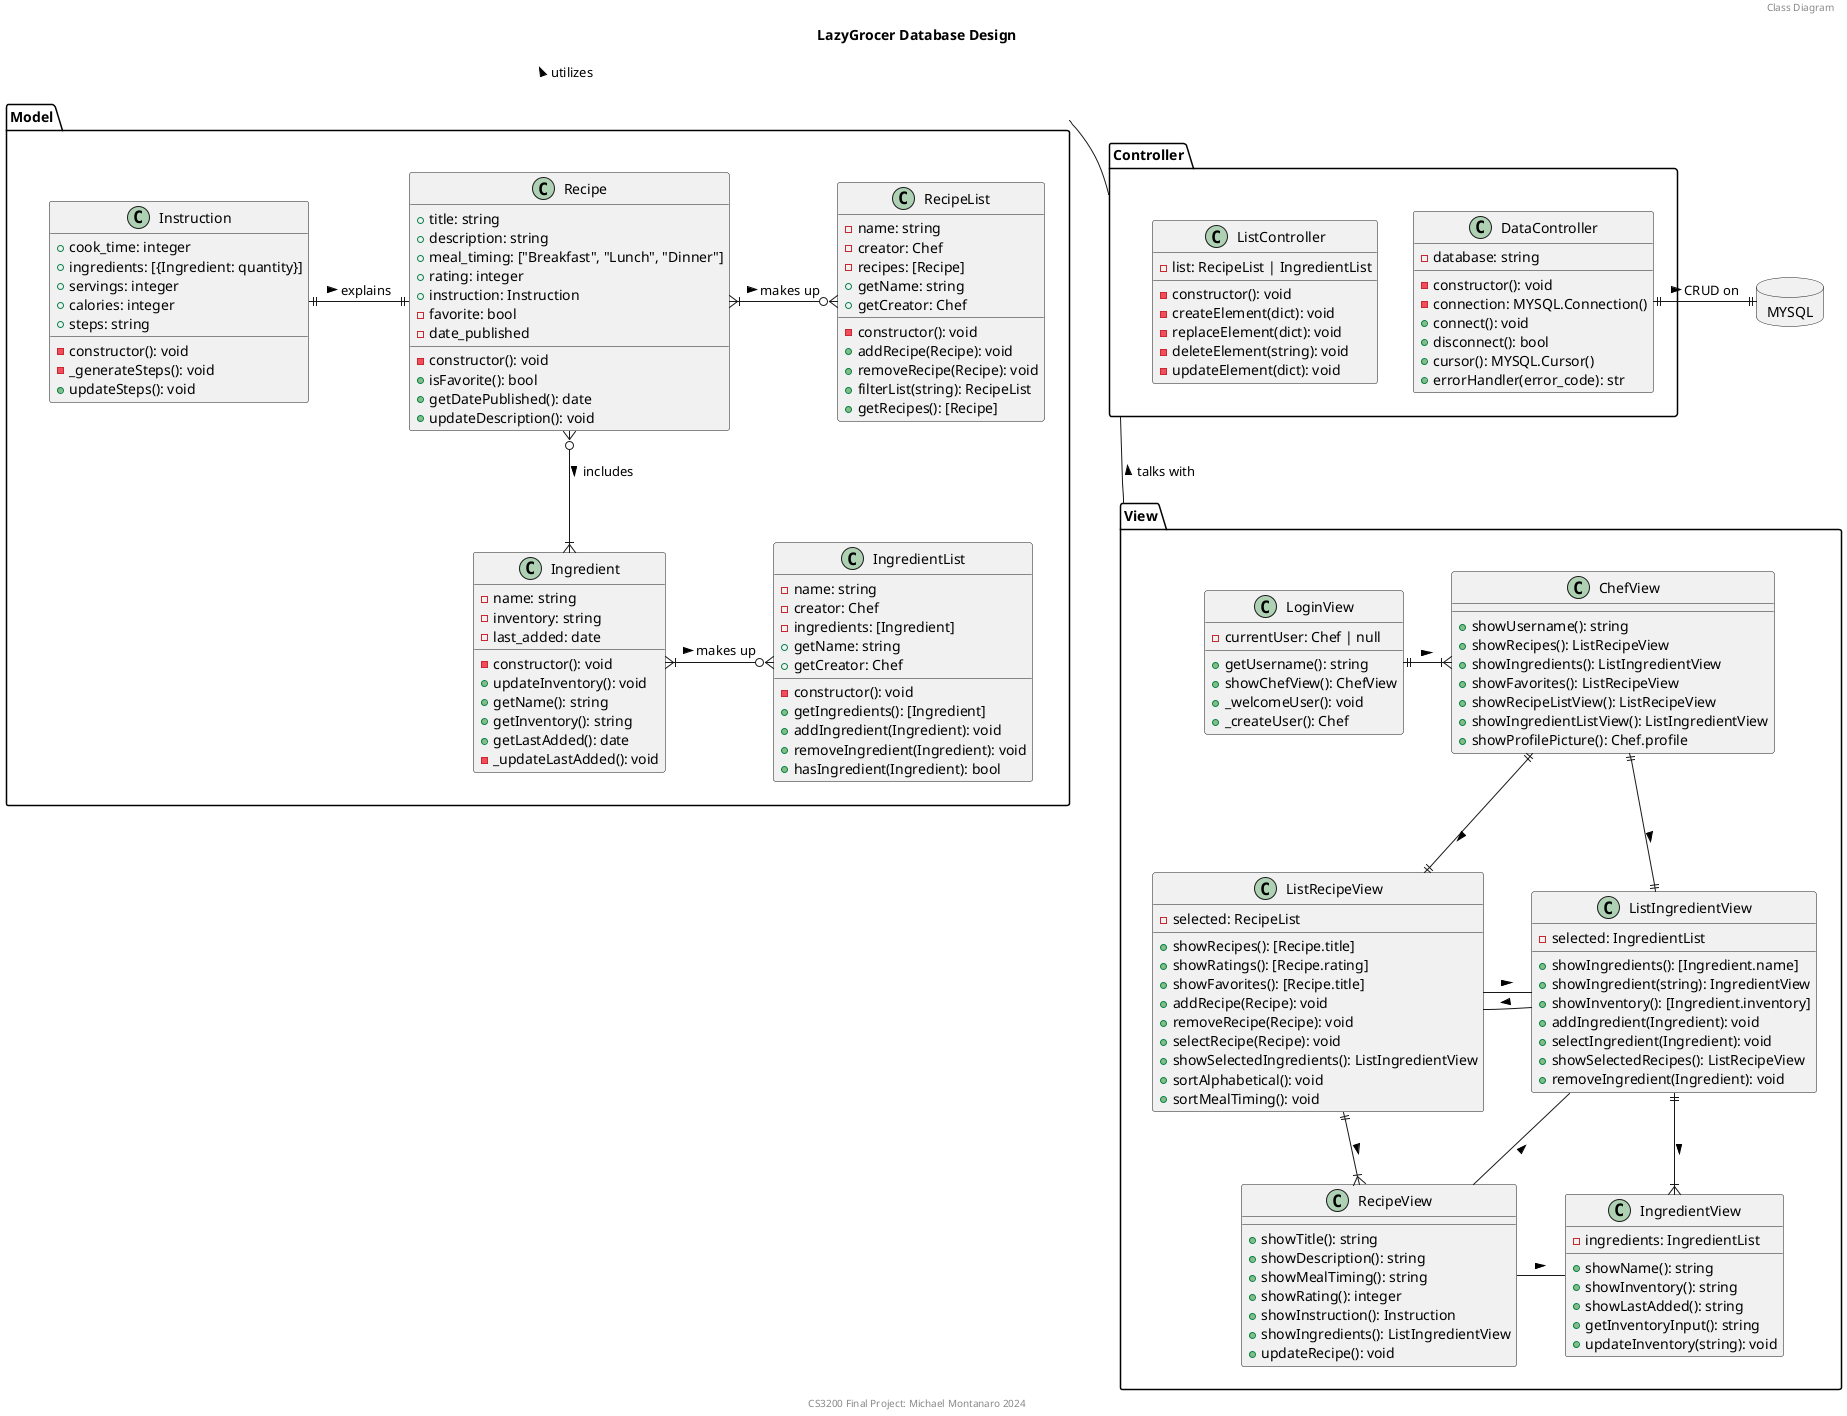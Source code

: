 @startuml LazyGrozerClassDiagram

header Class Diagram
title LazyGrocer Database Design
footer CS3200 Final Project: Michael Montanaro 2024

package Model {
    class Recipe {
        -constructor(): void
        +title: string
        +description: string
        +meal_timing: ["Breakfast", "Lunch", "Dinner"]
        +rating: integer
        +instruction: Instruction
        -favorite: bool
        -date_published
        +isFavorite(): bool
        +getDatePublished(): date
        +updateDescription(): void
    }

    class Instruction {
        -constructor(): void
        +cook_time: integer
        +ingredients: [{Ingredient: quantity}]
        +servings: integer
        +calories: integer
        +steps: string
        -_generateSteps(): void 
        +updateSteps(): void
    }

    class Ingredient {
        -constructor(): void
        -name: string 
        -inventory: string
        -last_added: date
        +updateInventory(): void
        +getName(): string 
        +getInventory(): string 
        +getLastAdded(): date
        -_updateLastAdded(): void
    }

    class RecipeList {
        -constructor(): void
        -name: string 
        -creator: Chef
        -recipes: [Recipe]
        +getName: string 
        +getCreator: Chef
        +addRecipe(Recipe): void
        +removeRecipe(Recipe): void
        +filterList(string): RecipeList
        +getRecipes(): [Recipe]
    }

    class IngredientList {
        -constructor(): void
        -name: string 
        -creator: Chef
        -ingredients: [Ingredient]
        +getName: string 
        +getCreator: Chef
        +getIngredients(): [Ingredient]
        +addIngredient(Ingredient): void
        +removeIngredient(Ingredient): void
        +hasIngredient(Ingredient): bool
    }
}

package View {
    class RecipeView {
        +showTitle(): string 
        +showDescription(): string 
        +showMealTiming(): string 
        +showRating(): integer 
        +showInstruction(): Instruction
        +showIngredients(): ListIngredientView 
        +updateRecipe(): void
    }

    class ChefView {
        +showUsername(): string
        +showRecipes(): ListRecipeView
        +showIngredients(): ListIngredientView
        +showFavorites(): ListRecipeView
        +showRecipeListView(): ListRecipeView
        +showIngredientListView(): ListIngredientView
        +showProfilePicture(): Chef.profile
    }

    class IngredientView {
        -ingredients: IngredientList
        +showName(): string 
        +showInventory(): string 
        +showLastAdded(): string
        +getInventoryInput(): string
        +updateInventory(string): void
    }

    class ListRecipeView {
        -selected: RecipeList
        +showRecipes(): [Recipe.title]
        +showRatings(): [Recipe.rating]
        +showFavorites(): [Recipe.title]
        +addRecipe(Recipe): void 
        +removeRecipe(Recipe): void
        +selectRecipe(Recipe): void 
        +showSelectedIngredients(): ListIngredientView
        +sortAlphabetical(): void 
        +sortMealTiming(): void
    }

    class ListIngredientView {
        -selected: IngredientList
        +showIngredients(): [Ingredient.name]
        +showIngredient(string): IngredientView
        +showInventory(): [Ingredient.inventory]
        +addIngredient(Ingredient): void
        +selectIngredient(Ingredient): void
        +showSelectedRecipes(): ListRecipeView
        +removeIngredient(Ingredient): void
    }

    class LoginView {
        -currentUser: Chef | null
        +getUsername(): string
        +showChefView(): ChefView
        +_welcomeUser(): void
        +_createUser(): Chef
    }
}

package Controller {
    class DataController {
        -constructor(): void
        -database: string
        -connection: MYSQL.Connection()
        +connect(): void
        +disconnect(): bool
        +cursor(): MYSQL.Cursor()
        +errorHandler(error_code): str
    }

    class ListController {
        -constructor(): void 
        -list: RecipeList | IngredientList 
        -createElement(dict): void
        -replaceElement(dict): void
        -deleteElement(string): void
        -updateElement(dict): void
    }
}

' MVC ARCHITECTURE 
Model - Controller: utilizes <
Controller -- View: < talks with

' Database
package MYSQL <<Database>> {

}
DataController ||-|| MYSQL: CRUD on >

' INTRA-MODEL
Recipe }o--|{ Ingredient: includes >
Instruction ||-|| Recipe: explains >
Recipe }|-o{ RecipeList: makes up >
Ingredient }|-o{ IngredientList: makes up >

' INTRA-VIEW
LoginView ||-|{ ChefView: >
ChefView ||-|| ListRecipeView: >
ChefView ||--|| ListIngredientView: >
ListIngredientView ||--|{ IngredientView: > 
IngredientView - RecipeView: <
ListIngredientView - RecipeView: <
ListRecipeView ||--|{ RecipeView: >
ListRecipeView - ListIngredientView: >
ListIngredientView - ListRecipeView: >
@enduml